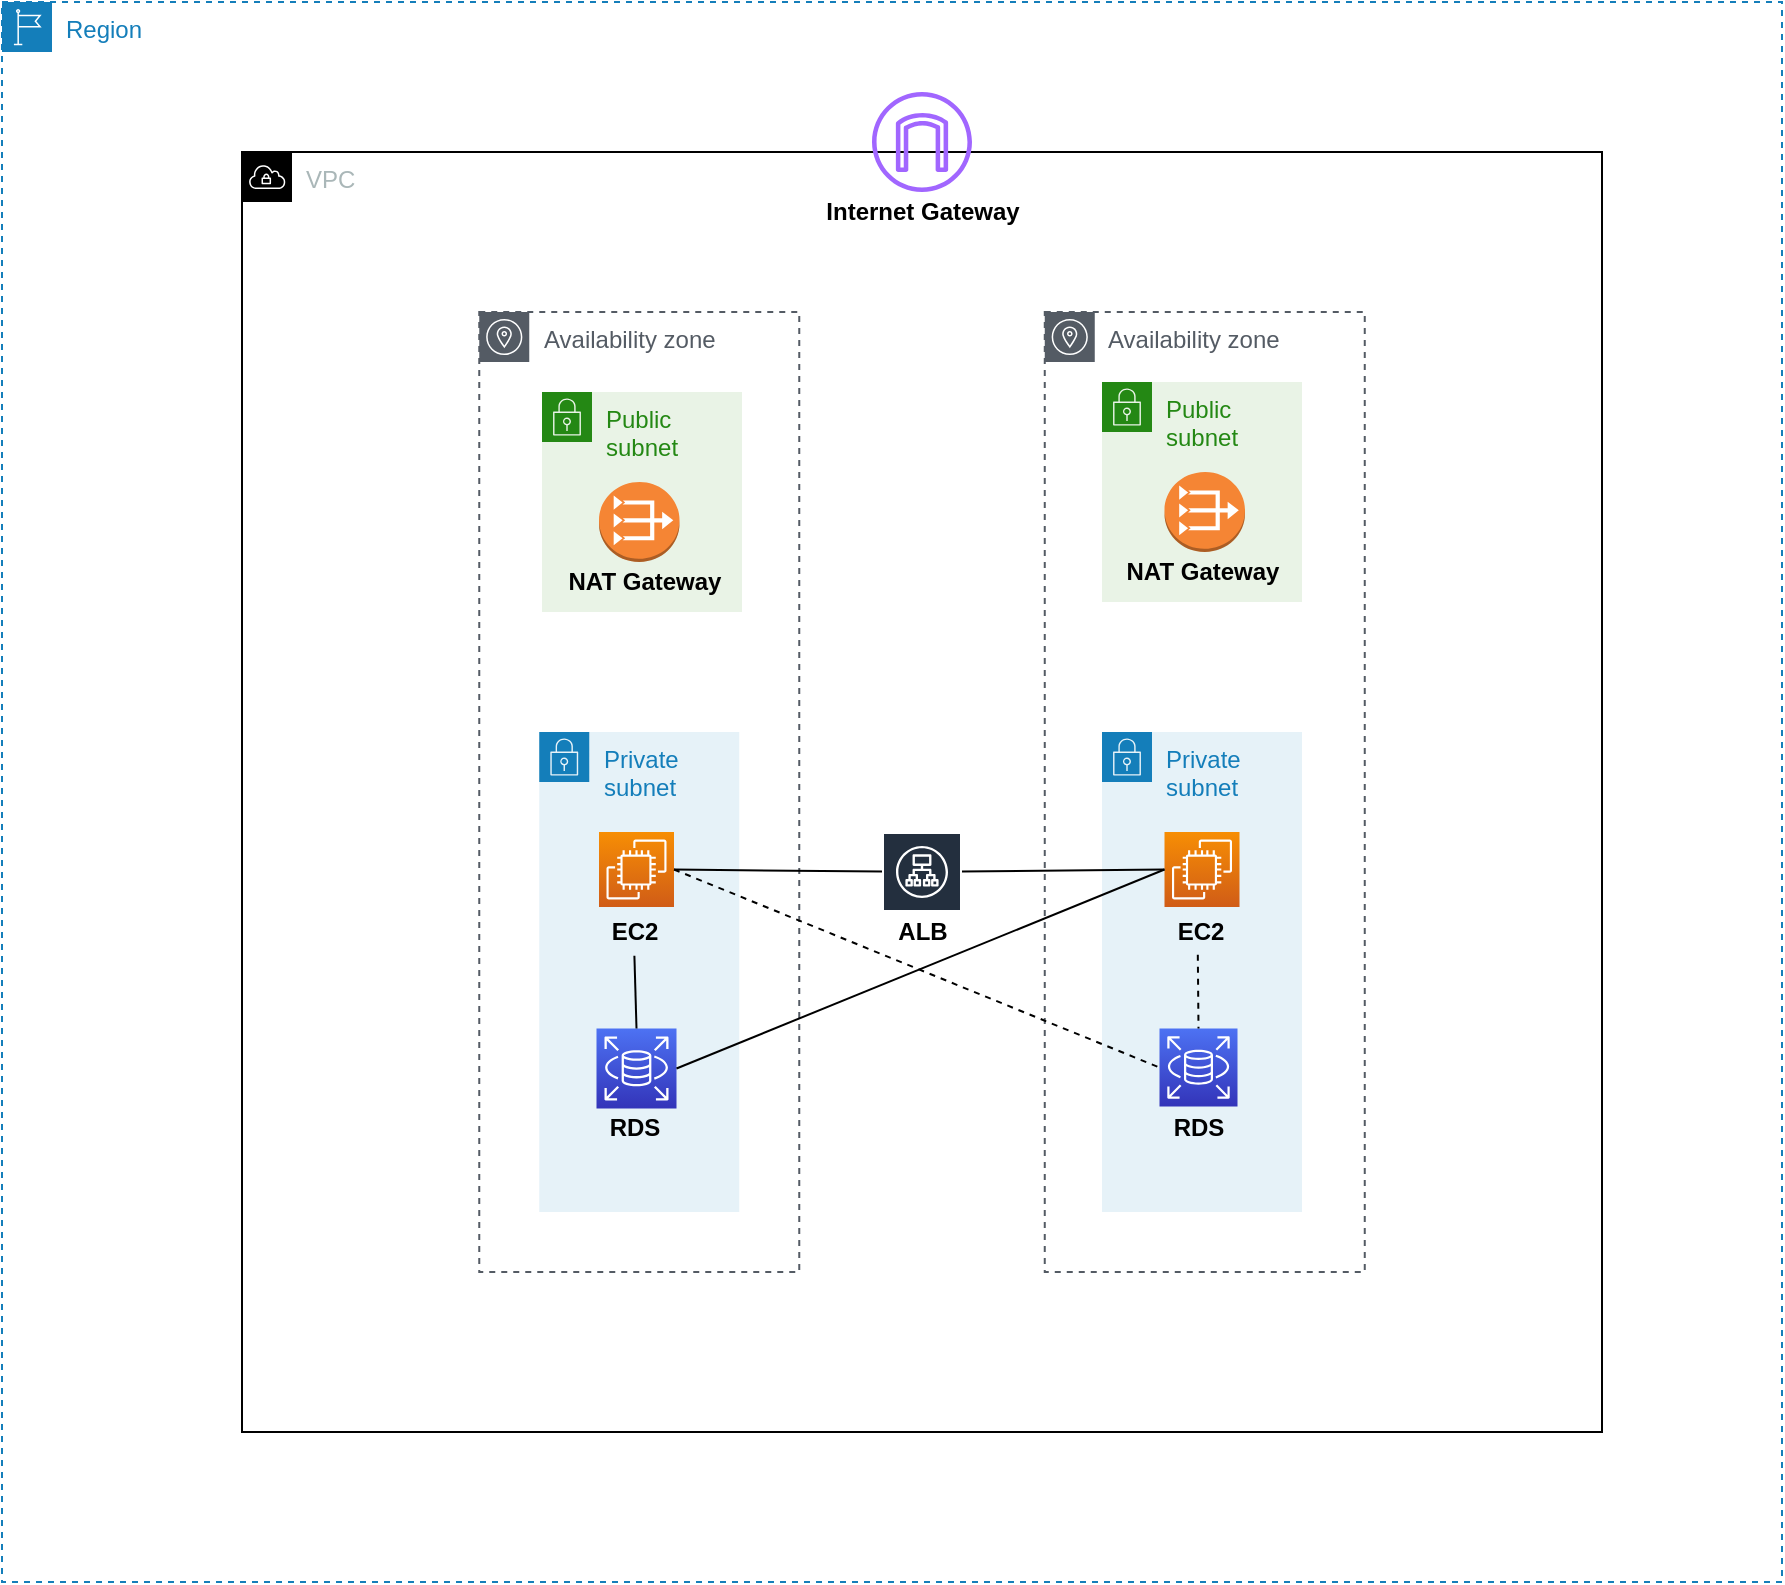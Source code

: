<mxfile version="15.1.2" type="github">
  <diagram id="qcj4e9FZEKIxF61KaPuz" name="Page-1">
    <mxGraphModel dx="1888" dy="1647" grid="1" gridSize="10" guides="1" tooltips="1" connect="1" arrows="1" fold="1" page="1" pageScale="1" pageWidth="850" pageHeight="1100" math="0" shadow="0">
      <root>
        <mxCell id="0" />
        <mxCell id="1" parent="0" />
        <mxCell id="wEbdUWJIZfYpskW1GTvS-27" value="Private subnet" style="points=[[0,0],[0.25,0],[0.5,0],[0.75,0],[1,0],[1,0.25],[1,0.5],[1,0.75],[1,1],[0.75,1],[0.5,1],[0.25,1],[0,1],[0,0.75],[0,0.5],[0,0.25]];outlineConnect=0;gradientColor=none;html=1;whiteSpace=wrap;fontSize=12;fontStyle=0;shape=mxgraph.aws4.group;grIcon=mxgraph.aws4.group_security_group;grStroke=0;strokeColor=#147EBA;fillColor=#E6F2F8;verticalAlign=top;align=left;spacingLeft=30;fontColor=#147EBA;dashed=0;" vertex="1" parent="1">
          <mxGeometry x="470" y="250" width="100" height="240" as="geometry" />
        </mxCell>
        <mxCell id="wEbdUWJIZfYpskW1GTvS-26" value="Private subnet" style="points=[[0,0],[0.25,0],[0.5,0],[0.75,0],[1,0],[1,0.25],[1,0.5],[1,0.75],[1,1],[0.75,1],[0.5,1],[0.25,1],[0,1],[0,0.75],[0,0.5],[0,0.25]];outlineConnect=0;gradientColor=none;html=1;whiteSpace=wrap;fontSize=12;fontStyle=0;shape=mxgraph.aws4.group;grIcon=mxgraph.aws4.group_security_group;grStroke=0;strokeColor=#147EBA;fillColor=#E6F2F8;verticalAlign=top;align=left;spacingLeft=30;fontColor=#147EBA;dashed=0;" vertex="1" parent="1">
          <mxGeometry x="188.63" y="250" width="100" height="240" as="geometry" />
        </mxCell>
        <mxCell id="X0Ix9rfpKFYIPw0VEhCh-1" value="Region" style="points=[[0,0],[0.25,0],[0.5,0],[0.75,0],[1,0],[1,0.25],[1,0.5],[1,0.75],[1,1],[0.75,1],[0.5,1],[0.25,1],[0,1],[0,0.75],[0,0.5],[0,0.25]];outlineConnect=0;gradientColor=none;html=1;whiteSpace=wrap;fontSize=12;fontStyle=0;shape=mxgraph.aws4.group;grIcon=mxgraph.aws4.group_region;strokeColor=#147EBA;fillColor=none;verticalAlign=top;align=left;spacingLeft=30;fontColor=#147EBA;dashed=1;" parent="1" vertex="1">
          <mxGeometry x="-80" y="-115" width="890" height="790" as="geometry" />
        </mxCell>
        <mxCell id="X0Ix9rfpKFYIPw0VEhCh-2" value="VPC" style="points=[[0,0],[0.25,0],[0.5,0],[0.75,0],[1,0],[1,0.25],[1,0.5],[1,0.75],[1,1],[0.75,1],[0.5,1],[0.25,1],[0,1],[0,0.75],[0,0.5],[0,0.25]];outlineConnect=0;gradientColor=none;html=1;whiteSpace=wrap;fontSize=12;fontStyle=0;shape=mxgraph.aws4.group;grIcon=mxgraph.aws4.group_vpc;fillColor=none;verticalAlign=top;align=left;spacingLeft=30;fontColor=#AAB7B8;" parent="1" vertex="1">
          <mxGeometry x="40" y="-40" width="680" height="640" as="geometry" />
        </mxCell>
        <mxCell id="X0Ix9rfpKFYIPw0VEhCh-5" value="Availability zone" style="sketch=0;outlineConnect=0;gradientColor=none;html=1;whiteSpace=wrap;fontSize=12;fontStyle=0;shape=mxgraph.aws4.group;grIcon=mxgraph.aws4.group_availability_zone;strokeColor=#545B64;fillColor=none;verticalAlign=top;align=left;spacingLeft=30;fontColor=#545B64;dashed=1;" parent="1" vertex="1">
          <mxGeometry x="158.63" y="40" width="160" height="480" as="geometry" />
        </mxCell>
        <mxCell id="X0Ix9rfpKFYIPw0VEhCh-17" value="Availability zone" style="sketch=0;outlineConnect=0;gradientColor=none;html=1;whiteSpace=wrap;fontSize=12;fontStyle=0;shape=mxgraph.aws4.group;grIcon=mxgraph.aws4.group_availability_zone;strokeColor=#545B64;fillColor=none;verticalAlign=top;align=left;spacingLeft=30;fontColor=#545B64;dashed=1;" parent="1" vertex="1">
          <mxGeometry x="441.38" y="40" width="160" height="480" as="geometry" />
        </mxCell>
        <mxCell id="X0Ix9rfpKFYIPw0VEhCh-27" value="" style="sketch=0;outlineConnect=0;fontColor=#232F3E;gradientColor=none;fillColor=#A166FF;strokeColor=none;dashed=0;verticalLabelPosition=bottom;verticalAlign=top;align=center;html=1;fontSize=12;fontStyle=0;aspect=fixed;pointerEvents=1;shape=mxgraph.aws4.internet_gateway;" parent="1" vertex="1">
          <mxGeometry x="355" y="-70" width="50" height="50" as="geometry" />
        </mxCell>
        <mxCell id="X0Ix9rfpKFYIPw0VEhCh-31" value="&lt;b&gt;EC2&lt;/b&gt;" style="text;html=1;resizable=0;autosize=1;align=center;verticalAlign=middle;points=[];fillColor=none;strokeColor=none;rounded=0;" parent="1" vertex="1">
          <mxGeometry x="216" y="340" width="40" height="20" as="geometry" />
        </mxCell>
        <mxCell id="X0Ix9rfpKFYIPw0VEhCh-33" value="&lt;b&gt;EC2&lt;/b&gt;" style="text;html=1;resizable=0;autosize=1;align=center;verticalAlign=middle;points=[];fillColor=none;strokeColor=none;rounded=0;" parent="1" vertex="1">
          <mxGeometry x="498.75" y="340" width="40" height="20" as="geometry" />
        </mxCell>
        <mxCell id="X0Ix9rfpKFYIPw0VEhCh-37" value="RDS" style="text;html=1;resizable=0;autosize=1;align=center;verticalAlign=middle;points=[];fillColor=none;strokeColor=none;rounded=0;fontStyle=1" parent="1" vertex="1">
          <mxGeometry x="216" y="438.25" width="40" height="20" as="geometry" />
        </mxCell>
        <mxCell id="X0Ix9rfpKFYIPw0VEhCh-38" value="RDS" style="text;html=1;resizable=0;autosize=1;align=center;verticalAlign=middle;points=[];fillColor=none;strokeColor=none;rounded=0;fontStyle=1" parent="1" vertex="1">
          <mxGeometry x="497.75" y="438.25" width="40" height="20" as="geometry" />
        </mxCell>
        <mxCell id="X0Ix9rfpKFYIPw0VEhCh-39" value="Internet Gateway" style="text;html=1;resizable=0;autosize=1;align=center;verticalAlign=middle;points=[];fillColor=none;strokeColor=none;rounded=0;fontStyle=1" parent="1" vertex="1">
          <mxGeometry x="325" y="-20" width="110" height="20" as="geometry" />
        </mxCell>
        <mxCell id="wEbdUWJIZfYpskW1GTvS-2" value="" style="sketch=0;outlineConnect=0;fontColor=#232F3E;gradientColor=none;strokeColor=#ffffff;fillColor=#232F3E;dashed=0;verticalLabelPosition=middle;verticalAlign=bottom;align=center;html=1;whiteSpace=wrap;fontSize=10;fontStyle=1;spacing=3;shape=mxgraph.aws4.productIcon;prIcon=mxgraph.aws4.application_load_balancer;" vertex="1" parent="1">
          <mxGeometry x="360" y="300" width="40" height="40" as="geometry" />
        </mxCell>
        <mxCell id="wEbdUWJIZfYpskW1GTvS-3" value="" style="sketch=0;points=[[0,0,0],[0.25,0,0],[0.5,0,0],[0.75,0,0],[1,0,0],[0,1,0],[0.25,1,0],[0.5,1,0],[0.75,1,0],[1,1,0],[0,0.25,0],[0,0.5,0],[0,0.75,0],[1,0.25,0],[1,0.5,0],[1,0.75,0]];outlineConnect=0;fontColor=#232F3E;gradientColor=#F78E04;gradientDirection=north;fillColor=#D05C17;strokeColor=#ffffff;dashed=0;verticalLabelPosition=bottom;verticalAlign=top;align=center;html=1;fontSize=12;fontStyle=0;aspect=fixed;shape=mxgraph.aws4.resourceIcon;resIcon=mxgraph.aws4.ec2;" vertex="1" parent="1">
          <mxGeometry x="501.25" y="300" width="37.5" height="37.5" as="geometry" />
        </mxCell>
        <mxCell id="wEbdUWJIZfYpskW1GTvS-4" value="" style="sketch=0;points=[[0,0,0],[0.25,0,0],[0.5,0,0],[0.75,0,0],[1,0,0],[0,1,0],[0.25,1,0],[0.5,1,0],[0.75,1,0],[1,1,0],[0,0.25,0],[0,0.5,0],[0,0.75,0],[1,0.25,0],[1,0.5,0],[1,0.75,0]];outlineConnect=0;fontColor=#232F3E;gradientColor=#F78E04;gradientDirection=north;fillColor=#D05C17;strokeColor=#ffffff;dashed=0;verticalLabelPosition=bottom;verticalAlign=top;align=center;html=1;fontSize=12;fontStyle=0;aspect=fixed;shape=mxgraph.aws4.resourceIcon;resIcon=mxgraph.aws4.ec2;" vertex="1" parent="1">
          <mxGeometry x="218.5" y="300" width="37.5" height="37.5" as="geometry" />
        </mxCell>
        <mxCell id="wEbdUWJIZfYpskW1GTvS-5" value="" style="sketch=0;points=[[0,0,0],[0.25,0,0],[0.5,0,0],[0.75,0,0],[1,0,0],[0,1,0],[0.25,1,0],[0.5,1,0],[0.75,1,0],[1,1,0],[0,0.25,0],[0,0.5,0],[0,0.75,0],[1,0.25,0],[1,0.5,0],[1,0.75,0]];outlineConnect=0;fontColor=#232F3E;gradientColor=#4D72F3;gradientDirection=north;fillColor=#3334B9;strokeColor=#ffffff;dashed=0;verticalLabelPosition=bottom;verticalAlign=top;align=center;html=1;fontSize=12;fontStyle=0;aspect=fixed;shape=mxgraph.aws4.resourceIcon;resIcon=mxgraph.aws4.rds;" vertex="1" parent="1">
          <mxGeometry x="217.25" y="398.25" width="40" height="40" as="geometry" />
        </mxCell>
        <mxCell id="wEbdUWJIZfYpskW1GTvS-6" value="" style="sketch=0;points=[[0,0,0],[0.25,0,0],[0.5,0,0],[0.75,0,0],[1,0,0],[0,1,0],[0.25,1,0],[0.5,1,0],[0.75,1,0],[1,1,0],[0,0.25,0],[0,0.5,0],[0,0.75,0],[1,0.25,0],[1,0.5,0],[1,0.75,0]];outlineConnect=0;fontColor=#232F3E;gradientColor=#4D72F3;gradientDirection=north;fillColor=#3334B9;strokeColor=#ffffff;dashed=0;verticalLabelPosition=bottom;verticalAlign=top;align=center;html=1;fontSize=12;fontStyle=0;aspect=fixed;shape=mxgraph.aws4.resourceIcon;resIcon=mxgraph.aws4.rds;" vertex="1" parent="1">
          <mxGeometry x="498.75" y="398.25" width="39" height="39" as="geometry" />
        </mxCell>
        <mxCell id="wEbdUWJIZfYpskW1GTvS-13" value="&lt;b&gt;ALB&lt;/b&gt;" style="text;html=1;resizable=0;autosize=1;align=center;verticalAlign=middle;points=[];fillColor=none;strokeColor=none;rounded=0;" vertex="1" parent="1">
          <mxGeometry x="360" y="340" width="40" height="20" as="geometry" />
        </mxCell>
        <mxCell id="wEbdUWJIZfYpskW1GTvS-19" value="" style="endArrow=none;html=1;strokeColor=#000000;exitX=1;exitY=0.5;exitDx=0;exitDy=0;exitPerimeter=0;entryX=0;entryY=0.5;entryDx=0;entryDy=0;entryPerimeter=0;" edge="1" parent="1" source="wEbdUWJIZfYpskW1GTvS-5" target="wEbdUWJIZfYpskW1GTvS-3">
          <mxGeometry width="50" height="50" relative="1" as="geometry">
            <mxPoint x="360" y="340" as="sourcePoint" />
            <mxPoint x="410" y="290" as="targetPoint" />
          </mxGeometry>
        </mxCell>
        <mxCell id="wEbdUWJIZfYpskW1GTvS-20" value="" style="endArrow=none;html=1;strokeColor=#000000;exitX=0.5;exitY=0;exitDx=0;exitDy=0;exitPerimeter=0;entryX=0.505;entryY=1.095;entryDx=0;entryDy=0;entryPerimeter=0;" edge="1" parent="1" source="wEbdUWJIZfYpskW1GTvS-5" target="X0Ix9rfpKFYIPw0VEhCh-31">
          <mxGeometry width="50" height="50" relative="1" as="geometry">
            <mxPoint x="240" y="360" as="sourcePoint" />
            <mxPoint x="338" y="324" as="targetPoint" />
          </mxGeometry>
        </mxCell>
        <mxCell id="wEbdUWJIZfYpskW1GTvS-21" value="" style="endArrow=none;html=1;strokeColor=#000000;exitX=1;exitY=0.5;exitDx=0;exitDy=0;exitPerimeter=0;" edge="1" parent="1" source="wEbdUWJIZfYpskW1GTvS-4" target="wEbdUWJIZfYpskW1GTvS-2">
          <mxGeometry width="50" height="50" relative="1" as="geometry">
            <mxPoint x="268.75" y="389.5" as="sourcePoint" />
            <mxPoint x="511.25" y="283.75" as="targetPoint" />
          </mxGeometry>
        </mxCell>
        <mxCell id="wEbdUWJIZfYpskW1GTvS-23" value="" style="endArrow=none;html=1;strokeColor=#000000;entryX=0;entryY=0.5;entryDx=0;entryDy=0;entryPerimeter=0;" edge="1" parent="1" source="wEbdUWJIZfYpskW1GTvS-2" target="wEbdUWJIZfYpskW1GTvS-3">
          <mxGeometry width="50" height="50" relative="1" as="geometry">
            <mxPoint x="268.75" y="389.5" as="sourcePoint" />
            <mxPoint x="500" y="270" as="targetPoint" />
          </mxGeometry>
        </mxCell>
        <mxCell id="wEbdUWJIZfYpskW1GTvS-24" value="" style="endArrow=none;dashed=1;html=1;strokeColor=#000000;exitX=1;exitY=0.5;exitDx=0;exitDy=0;exitPerimeter=0;entryX=0;entryY=0.5;entryDx=0;entryDy=0;entryPerimeter=0;" edge="1" parent="1" source="wEbdUWJIZfYpskW1GTvS-4" target="wEbdUWJIZfYpskW1GTvS-6">
          <mxGeometry width="50" height="50" relative="1" as="geometry">
            <mxPoint x="310" y="350" as="sourcePoint" />
            <mxPoint x="360" y="300" as="targetPoint" />
          </mxGeometry>
        </mxCell>
        <mxCell id="wEbdUWJIZfYpskW1GTvS-25" value="" style="endArrow=none;dashed=1;html=1;strokeColor=#000000;entryX=0.5;entryY=0;entryDx=0;entryDy=0;entryPerimeter=0;exitX=0.479;exitY=1.067;exitDx=0;exitDy=0;exitPerimeter=0;" edge="1" parent="1" source="X0Ix9rfpKFYIPw0VEhCh-33" target="wEbdUWJIZfYpskW1GTvS-6">
          <mxGeometry width="50" height="50" relative="1" as="geometry">
            <mxPoint x="268.75" y="283.75" as="sourcePoint" />
            <mxPoint x="520" y="360" as="targetPoint" />
          </mxGeometry>
        </mxCell>
        <mxCell id="wEbdUWJIZfYpskW1GTvS-30" value="Public subnet" style="points=[[0,0],[0.25,0],[0.5,0],[0.75,0],[1,0],[1,0.25],[1,0.5],[1,0.75],[1,1],[0.75,1],[0.5,1],[0.25,1],[0,1],[0,0.75],[0,0.5],[0,0.25]];outlineConnect=0;gradientColor=none;html=1;whiteSpace=wrap;fontSize=12;fontStyle=0;shape=mxgraph.aws4.group;grIcon=mxgraph.aws4.group_security_group;grStroke=0;strokeColor=#248814;fillColor=#E9F3E6;verticalAlign=top;align=left;spacingLeft=30;fontColor=#248814;dashed=0;" vertex="1" parent="1">
          <mxGeometry x="190" y="80" width="100" height="110" as="geometry" />
        </mxCell>
        <mxCell id="wEbdUWJIZfYpskW1GTvS-31" value="Public subnet" style="points=[[0,0],[0.25,0],[0.5,0],[0.75,0],[1,0],[1,0.25],[1,0.5],[1,0.75],[1,1],[0.75,1],[0.5,1],[0.25,1],[0,1],[0,0.75],[0,0.5],[0,0.25]];outlineConnect=0;gradientColor=none;html=1;whiteSpace=wrap;fontSize=12;fontStyle=0;shape=mxgraph.aws4.group;grIcon=mxgraph.aws4.group_security_group;grStroke=0;strokeColor=#248814;fillColor=#E9F3E6;verticalAlign=top;align=left;spacingLeft=30;fontColor=#248814;dashed=0;" vertex="1" parent="1">
          <mxGeometry x="470" y="75" width="100" height="110" as="geometry" />
        </mxCell>
        <mxCell id="wEbdUWJIZfYpskW1GTvS-32" value="" style="outlineConnect=0;dashed=0;verticalLabelPosition=bottom;verticalAlign=top;align=center;html=1;shape=mxgraph.aws3.vpc_nat_gateway;fillColor=#F58534;gradientColor=none;strokeColor=#000000;" vertex="1" parent="1">
          <mxGeometry x="501.25" y="120" width="40.25" height="40" as="geometry" />
        </mxCell>
        <mxCell id="X0Ix9rfpKFYIPw0VEhCh-35" value="NAT Gateway" style="text;html=1;resizable=0;autosize=1;align=center;verticalAlign=middle;points=[];fillColor=none;strokeColor=none;rounded=0;fontStyle=1" parent="1" vertex="1">
          <mxGeometry x="196.25" y="165" width="90" height="20" as="geometry" />
        </mxCell>
        <mxCell id="wEbdUWJIZfYpskW1GTvS-34" value="" style="outlineConnect=0;dashed=0;verticalLabelPosition=bottom;verticalAlign=top;align=center;html=1;shape=mxgraph.aws3.vpc_nat_gateway;fillColor=#F58534;gradientColor=none;strokeColor=#000000;" vertex="1" parent="1">
          <mxGeometry x="218.5" y="125" width="40.25" height="40" as="geometry" />
        </mxCell>
        <mxCell id="wEbdUWJIZfYpskW1GTvS-1" value="NAT Gateway" style="text;html=1;resizable=0;autosize=1;align=center;verticalAlign=middle;points=[];fillColor=none;strokeColor=none;rounded=0;fontStyle=1" vertex="1" parent="1">
          <mxGeometry x="475" y="160" width="90" height="20" as="geometry" />
        </mxCell>
      </root>
    </mxGraphModel>
  </diagram>
</mxfile>
